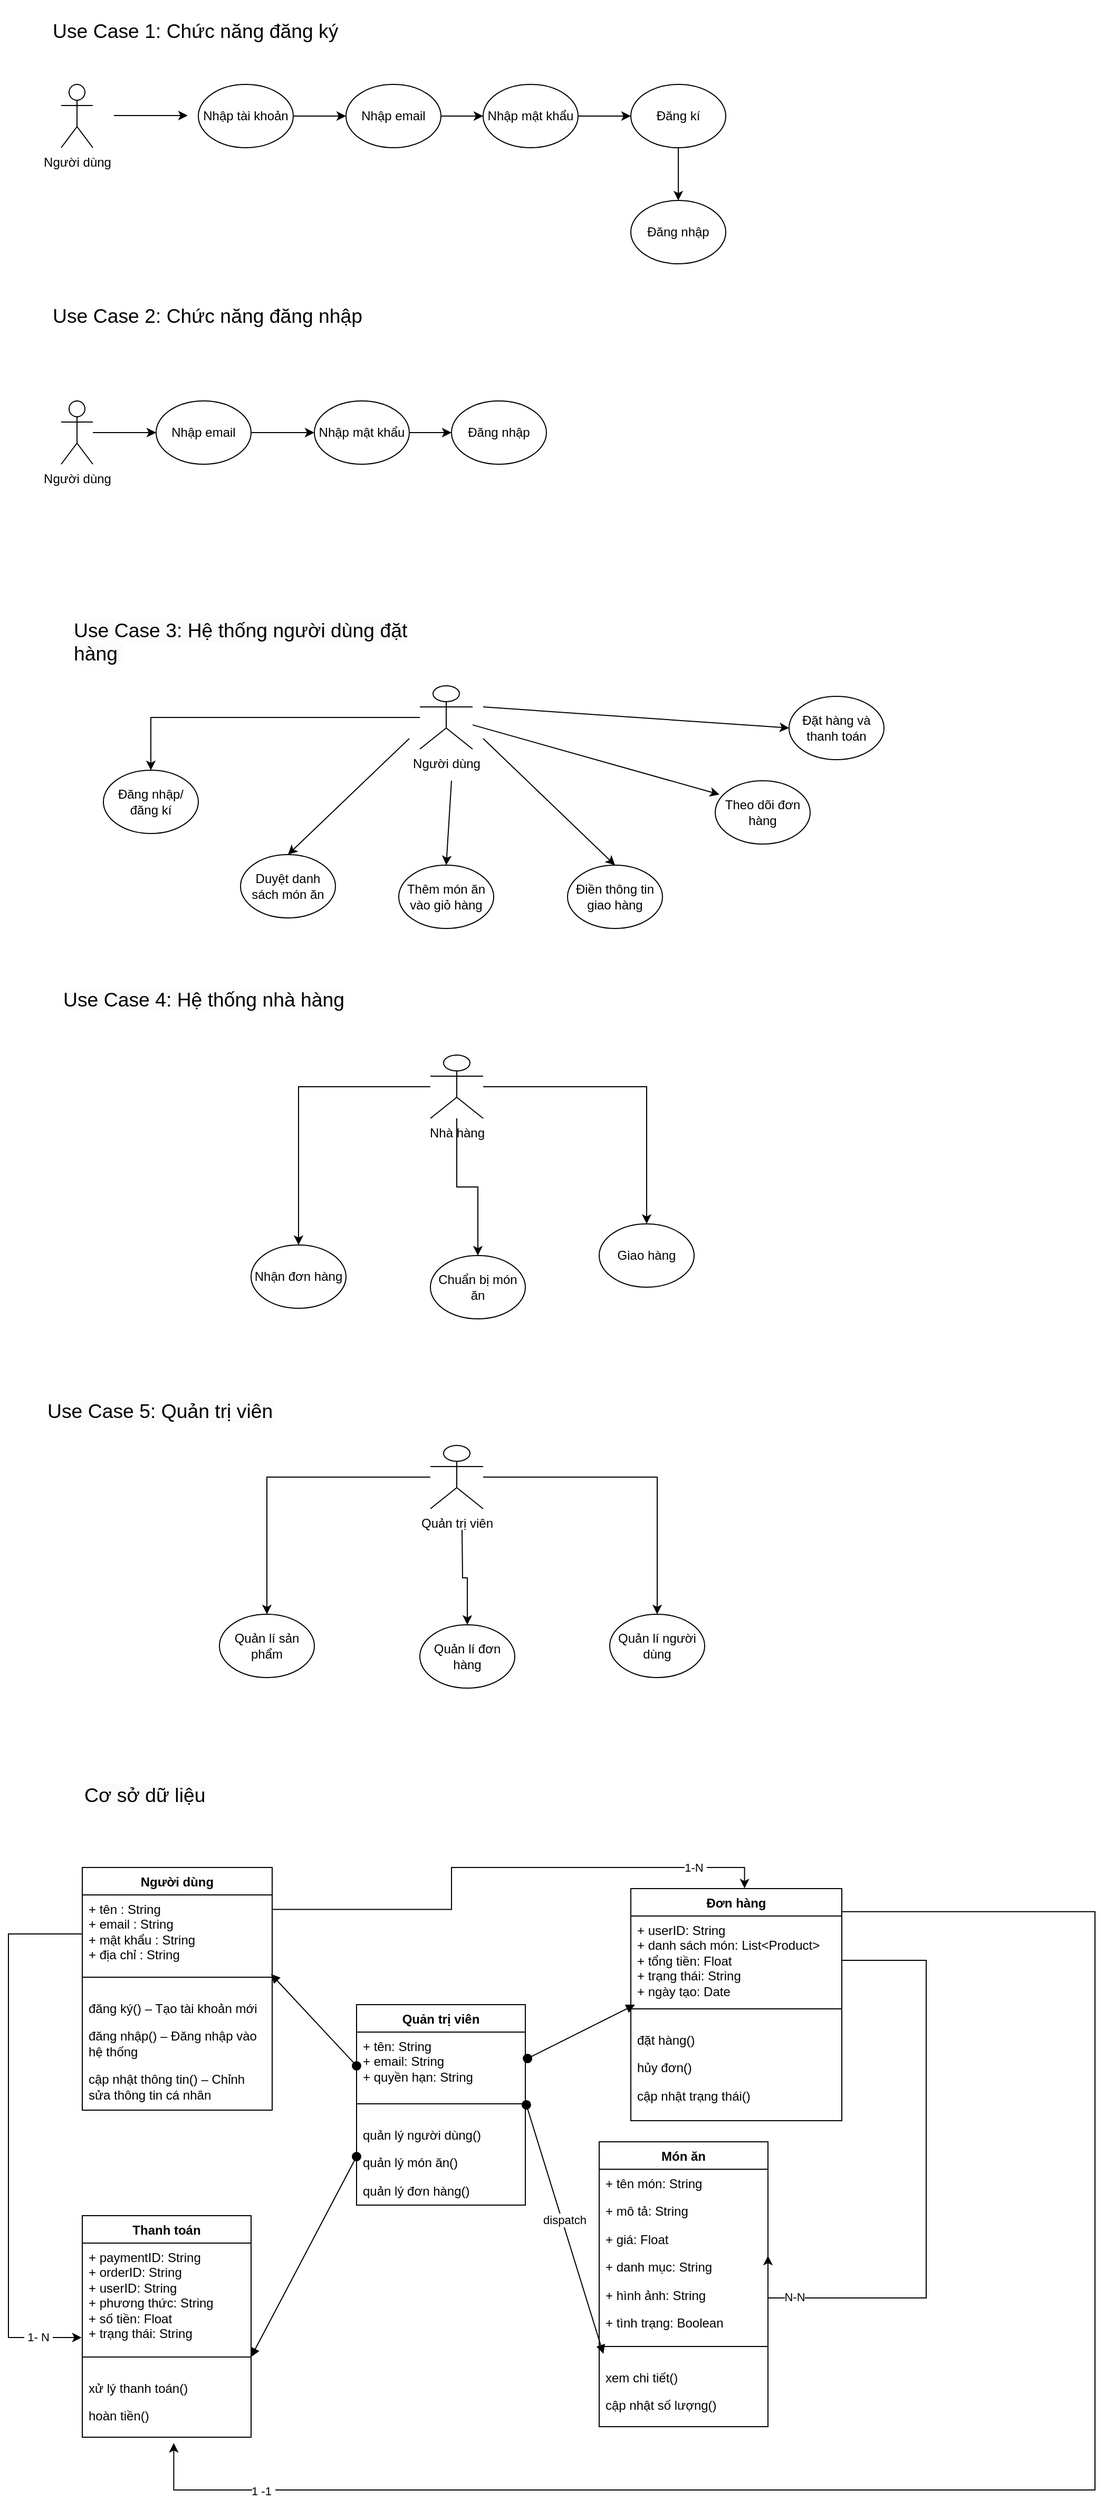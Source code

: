 <mxfile version="26.0.16">
  <diagram name="Trang-1" id="bOQk1fRV0pWDaeN0HmUr">
    <mxGraphModel dx="2115" dy="585" grid="1" gridSize="10" guides="1" tooltips="1" connect="1" arrows="1" fold="1" page="1" pageScale="1" pageWidth="827" pageHeight="1169" math="0" shadow="0">
      <root>
        <mxCell id="0" />
        <mxCell id="1" parent="0" />
        <mxCell id="YU98t2p64R-gsEzCMt---4" value="Người dùng" style="shape=umlActor;verticalLabelPosition=bottom;verticalAlign=top;html=1;outlineConnect=0;" vertex="1" parent="1">
          <mxGeometry x="30" y="150" width="30" height="60" as="geometry" />
        </mxCell>
        <mxCell id="YU98t2p64R-gsEzCMt---6" value="" style="endArrow=classic;html=1;rounded=0;" edge="1" parent="1">
          <mxGeometry width="50" height="50" relative="1" as="geometry">
            <mxPoint x="80" y="179.5" as="sourcePoint" />
            <mxPoint x="150" y="179.5" as="targetPoint" />
          </mxGeometry>
        </mxCell>
        <mxCell id="YU98t2p64R-gsEzCMt---7" value="Nhập tài khoản" style="ellipse;whiteSpace=wrap;html=1;" vertex="1" parent="1">
          <mxGeometry x="160" y="150" width="90" height="60" as="geometry" />
        </mxCell>
        <mxCell id="YU98t2p64R-gsEzCMt---8" value="" style="endArrow=classic;html=1;rounded=0;exitX=1;exitY=0.5;exitDx=0;exitDy=0;" edge="1" parent="1" source="YU98t2p64R-gsEzCMt---7">
          <mxGeometry width="50" height="50" relative="1" as="geometry">
            <mxPoint x="260" y="180" as="sourcePoint" />
            <mxPoint x="300" y="180" as="targetPoint" />
          </mxGeometry>
        </mxCell>
        <mxCell id="YU98t2p64R-gsEzCMt---15" value="" style="edgeStyle=orthogonalEdgeStyle;rounded=0;orthogonalLoop=1;jettySize=auto;html=1;" edge="1" parent="1" source="YU98t2p64R-gsEzCMt---10" target="YU98t2p64R-gsEzCMt---13">
          <mxGeometry relative="1" as="geometry" />
        </mxCell>
        <mxCell id="YU98t2p64R-gsEzCMt---10" value="Nhập email" style="ellipse;whiteSpace=wrap;html=1;" vertex="1" parent="1">
          <mxGeometry x="300" y="150" width="90" height="60" as="geometry" />
        </mxCell>
        <mxCell id="YU98t2p64R-gsEzCMt---17" value="" style="edgeStyle=orthogonalEdgeStyle;rounded=0;orthogonalLoop=1;jettySize=auto;html=1;" edge="1" parent="1" source="YU98t2p64R-gsEzCMt---13" target="YU98t2p64R-gsEzCMt---16">
          <mxGeometry relative="1" as="geometry" />
        </mxCell>
        <mxCell id="YU98t2p64R-gsEzCMt---13" value="Nhập mật khẩu" style="ellipse;whiteSpace=wrap;html=1;" vertex="1" parent="1">
          <mxGeometry x="430" y="150" width="90" height="60" as="geometry" />
        </mxCell>
        <mxCell id="YU98t2p64R-gsEzCMt---19" value="" style="edgeStyle=orthogonalEdgeStyle;rounded=0;orthogonalLoop=1;jettySize=auto;html=1;" edge="1" parent="1" source="YU98t2p64R-gsEzCMt---16" target="YU98t2p64R-gsEzCMt---18">
          <mxGeometry relative="1" as="geometry" />
        </mxCell>
        <mxCell id="YU98t2p64R-gsEzCMt---16" value="Đăng kí" style="ellipse;whiteSpace=wrap;html=1;" vertex="1" parent="1">
          <mxGeometry x="570" y="150" width="90" height="60" as="geometry" />
        </mxCell>
        <mxCell id="YU98t2p64R-gsEzCMt---18" value="Đăng nhập" style="ellipse;whiteSpace=wrap;html=1;" vertex="1" parent="1">
          <mxGeometry x="570" y="260" width="90" height="60" as="geometry" />
        </mxCell>
        <mxCell id="YU98t2p64R-gsEzCMt---20" value="&lt;p class=&quot;MsoNormal&quot;&gt;&lt;span style=&quot;font-size:14.0pt&quot;&gt;Use Case 1: Chức năng đăng ký&lt;/span&gt;&lt;/p&gt;" style="text;whiteSpace=wrap;html=1;" vertex="1" parent="1">
          <mxGeometry x="20" y="70" width="300" height="70" as="geometry" />
        </mxCell>
        <mxCell id="YU98t2p64R-gsEzCMt---21" value="&lt;p class=&quot;MsoNormal&quot;&gt;&lt;span style=&quot;font-size:14.0pt&quot;&gt;Use Case 2: Chức năng đăng nhập&lt;br&gt;&lt;/span&gt;&lt;/p&gt;" style="text;whiteSpace=wrap;html=1;" vertex="1" parent="1">
          <mxGeometry x="20" y="340" width="380" height="90" as="geometry" />
        </mxCell>
        <mxCell id="YU98t2p64R-gsEzCMt---25" value="" style="edgeStyle=orthogonalEdgeStyle;rounded=0;orthogonalLoop=1;jettySize=auto;html=1;" edge="1" parent="1" source="YU98t2p64R-gsEzCMt---23" target="YU98t2p64R-gsEzCMt---24">
          <mxGeometry relative="1" as="geometry" />
        </mxCell>
        <mxCell id="YU98t2p64R-gsEzCMt---23" value="Người dùng" style="shape=umlActor;verticalLabelPosition=bottom;verticalAlign=top;html=1;outlineConnect=0;" vertex="1" parent="1">
          <mxGeometry x="30" y="450" width="30" height="60" as="geometry" />
        </mxCell>
        <mxCell id="YU98t2p64R-gsEzCMt---27" value="" style="edgeStyle=orthogonalEdgeStyle;rounded=0;orthogonalLoop=1;jettySize=auto;html=1;" edge="1" parent="1" source="YU98t2p64R-gsEzCMt---24" target="YU98t2p64R-gsEzCMt---26">
          <mxGeometry relative="1" as="geometry" />
        </mxCell>
        <mxCell id="YU98t2p64R-gsEzCMt---24" value="Nhập email" style="ellipse;whiteSpace=wrap;html=1;" vertex="1" parent="1">
          <mxGeometry x="120" y="450" width="90" height="60" as="geometry" />
        </mxCell>
        <mxCell id="YU98t2p64R-gsEzCMt---29" value="" style="edgeStyle=orthogonalEdgeStyle;rounded=0;orthogonalLoop=1;jettySize=auto;html=1;" edge="1" parent="1" source="YU98t2p64R-gsEzCMt---26" target="YU98t2p64R-gsEzCMt---28">
          <mxGeometry relative="1" as="geometry" />
        </mxCell>
        <mxCell id="YU98t2p64R-gsEzCMt---26" value="Nhập mật khẩu" style="ellipse;whiteSpace=wrap;html=1;" vertex="1" parent="1">
          <mxGeometry x="270" y="450" width="90" height="60" as="geometry" />
        </mxCell>
        <mxCell id="YU98t2p64R-gsEzCMt---28" value="Đăng nhập" style="ellipse;whiteSpace=wrap;html=1;" vertex="1" parent="1">
          <mxGeometry x="400" y="450" width="90" height="60" as="geometry" />
        </mxCell>
        <mxCell id="YU98t2p64R-gsEzCMt---30" value="&lt;span style=&quot;color: rgb(0, 0, 0); font-family: Helvetica; font-size: 18.667px; font-style: normal; font-variant-ligatures: normal; font-variant-caps: normal; font-weight: 400; letter-spacing: normal; orphans: 2; text-align: left; text-indent: 0px; text-transform: none; widows: 2; word-spacing: 0px; -webkit-text-stroke-width: 0px; white-space: normal; background-color: rgb(251, 251, 251); text-decoration-thickness: initial; text-decoration-style: initial; text-decoration-color: initial; float: none; display: inline !important;&quot;&gt;Use Case 3: Hệ thống người dùng đặt hàng&amp;nbsp;&lt;/span&gt;" style="text;whiteSpace=wrap;html=1;" vertex="1" parent="1">
          <mxGeometry x="40" y="650" width="330" height="50" as="geometry" />
        </mxCell>
        <mxCell id="YU98t2p64R-gsEzCMt---45" style="edgeStyle=orthogonalEdgeStyle;rounded=0;orthogonalLoop=1;jettySize=auto;html=1;entryX=0.5;entryY=0;entryDx=0;entryDy=0;" edge="1" parent="1" source="YU98t2p64R-gsEzCMt---31" target="YU98t2p64R-gsEzCMt---39">
          <mxGeometry relative="1" as="geometry">
            <mxPoint x="120" y="790" as="targetPoint" />
          </mxGeometry>
        </mxCell>
        <mxCell id="YU98t2p64R-gsEzCMt---31" value="Người dùng" style="shape=umlActor;verticalLabelPosition=bottom;verticalAlign=top;html=1;outlineConnect=0;" vertex="1" parent="1">
          <mxGeometry x="370" y="720" width="50" height="60" as="geometry" />
        </mxCell>
        <mxCell id="YU98t2p64R-gsEzCMt---39" value="Đăng nhập/ đăng kí" style="ellipse;whiteSpace=wrap;html=1;" vertex="1" parent="1">
          <mxGeometry x="70" y="800" width="90" height="60" as="geometry" />
        </mxCell>
        <mxCell id="YU98t2p64R-gsEzCMt---40" value="Duyệt danh sách món ăn" style="ellipse;whiteSpace=wrap;html=1;" vertex="1" parent="1">
          <mxGeometry x="200" y="880" width="90" height="60" as="geometry" />
        </mxCell>
        <mxCell id="YU98t2p64R-gsEzCMt---41" value="Thêm món ăn vào giỏ hàng" style="ellipse;whiteSpace=wrap;html=1;" vertex="1" parent="1">
          <mxGeometry x="350" y="890" width="90" height="60" as="geometry" />
        </mxCell>
        <mxCell id="YU98t2p64R-gsEzCMt---42" value="Điền thông tin giao hàng" style="ellipse;whiteSpace=wrap;html=1;" vertex="1" parent="1">
          <mxGeometry x="510" y="890" width="90" height="60" as="geometry" />
        </mxCell>
        <mxCell id="YU98t2p64R-gsEzCMt---43" value="Đặt hàng và thanh toán" style="ellipse;whiteSpace=wrap;html=1;" vertex="1" parent="1">
          <mxGeometry x="720" y="730" width="90" height="60" as="geometry" />
        </mxCell>
        <mxCell id="YU98t2p64R-gsEzCMt---44" value="Theo dõi đơn hàng" style="ellipse;whiteSpace=wrap;html=1;" vertex="1" parent="1">
          <mxGeometry x="650" y="810" width="90" height="60" as="geometry" />
        </mxCell>
        <mxCell id="YU98t2p64R-gsEzCMt---46" value="" style="endArrow=classic;html=1;rounded=0;entryX=0.5;entryY=0;entryDx=0;entryDy=0;" edge="1" parent="1" target="YU98t2p64R-gsEzCMt---40">
          <mxGeometry width="50" height="50" relative="1" as="geometry">
            <mxPoint x="360" y="770" as="sourcePoint" />
            <mxPoint x="260" y="870" as="targetPoint" />
          </mxGeometry>
        </mxCell>
        <mxCell id="YU98t2p64R-gsEzCMt---47" value="" style="endArrow=classic;html=1;rounded=0;entryX=0.5;entryY=0;entryDx=0;entryDy=0;" edge="1" parent="1" target="YU98t2p64R-gsEzCMt---41">
          <mxGeometry width="50" height="50" relative="1" as="geometry">
            <mxPoint x="400" y="810" as="sourcePoint" />
            <mxPoint x="440" y="720" as="targetPoint" />
          </mxGeometry>
        </mxCell>
        <mxCell id="YU98t2p64R-gsEzCMt---48" value="" style="endArrow=classic;html=1;rounded=0;entryX=0.5;entryY=0;entryDx=0;entryDy=0;" edge="1" parent="1" target="YU98t2p64R-gsEzCMt---42">
          <mxGeometry width="50" height="50" relative="1" as="geometry">
            <mxPoint x="430" y="770" as="sourcePoint" />
            <mxPoint x="440" y="720" as="targetPoint" />
          </mxGeometry>
        </mxCell>
        <mxCell id="YU98t2p64R-gsEzCMt---49" value="" style="endArrow=classic;html=1;rounded=0;entryX=0.044;entryY=0.217;entryDx=0;entryDy=0;entryPerimeter=0;" edge="1" parent="1" source="YU98t2p64R-gsEzCMt---31" target="YU98t2p64R-gsEzCMt---44">
          <mxGeometry width="50" height="50" relative="1" as="geometry">
            <mxPoint x="390" y="770" as="sourcePoint" />
            <mxPoint x="440" y="720" as="targetPoint" />
          </mxGeometry>
        </mxCell>
        <mxCell id="YU98t2p64R-gsEzCMt---50" value="" style="endArrow=classic;html=1;rounded=0;entryX=0;entryY=0.5;entryDx=0;entryDy=0;" edge="1" parent="1" target="YU98t2p64R-gsEzCMt---43">
          <mxGeometry width="50" height="50" relative="1" as="geometry">
            <mxPoint x="430" y="740" as="sourcePoint" />
            <mxPoint x="440" y="720" as="targetPoint" />
          </mxGeometry>
        </mxCell>
        <mxCell id="YU98t2p64R-gsEzCMt---51" value="&lt;span style=&quot;color: rgb(0, 0, 0); font-family: Helvetica; font-size: 18.667px; font-style: normal; font-variant-ligatures: normal; font-variant-caps: normal; font-weight: 400; letter-spacing: normal; orphans: 2; text-align: left; text-indent: 0px; text-transform: none; widows: 2; word-spacing: 0px; -webkit-text-stroke-width: 0px; white-space: normal; background-color: rgb(251, 251, 251); text-decoration-thickness: initial; text-decoration-style: initial; text-decoration-color: initial; float: none; display: inline !important;&quot;&gt;Use Case 4: Hệ thống nhà hàng&lt;/span&gt;" style="text;whiteSpace=wrap;html=1;" vertex="1" parent="1">
          <mxGeometry x="30" y="1000" width="400" height="50" as="geometry" />
        </mxCell>
        <mxCell id="YU98t2p64R-gsEzCMt---57" style="edgeStyle=orthogonalEdgeStyle;rounded=0;orthogonalLoop=1;jettySize=auto;html=1;entryX=0.5;entryY=0;entryDx=0;entryDy=0;" edge="1" parent="1" source="YU98t2p64R-gsEzCMt---52" target="YU98t2p64R-gsEzCMt---53">
          <mxGeometry relative="1" as="geometry" />
        </mxCell>
        <mxCell id="YU98t2p64R-gsEzCMt---58" style="edgeStyle=orthogonalEdgeStyle;rounded=0;orthogonalLoop=1;jettySize=auto;html=1;entryX=0.5;entryY=0;entryDx=0;entryDy=0;" edge="1" parent="1" source="YU98t2p64R-gsEzCMt---52" target="YU98t2p64R-gsEzCMt---54">
          <mxGeometry relative="1" as="geometry" />
        </mxCell>
        <mxCell id="YU98t2p64R-gsEzCMt---59" style="edgeStyle=orthogonalEdgeStyle;rounded=0;orthogonalLoop=1;jettySize=auto;html=1;entryX=0.5;entryY=0;entryDx=0;entryDy=0;" edge="1" parent="1" source="YU98t2p64R-gsEzCMt---52" target="YU98t2p64R-gsEzCMt---55">
          <mxGeometry relative="1" as="geometry" />
        </mxCell>
        <mxCell id="YU98t2p64R-gsEzCMt---52" value="Nhà hàng" style="shape=umlActor;verticalLabelPosition=bottom;verticalAlign=top;html=1;outlineConnect=0;" vertex="1" parent="1">
          <mxGeometry x="380" y="1070" width="50" height="60" as="geometry" />
        </mxCell>
        <mxCell id="YU98t2p64R-gsEzCMt---53" value="Nhận đơn hàng" style="ellipse;whiteSpace=wrap;html=1;" vertex="1" parent="1">
          <mxGeometry x="210" y="1250" width="90" height="60" as="geometry" />
        </mxCell>
        <mxCell id="YU98t2p64R-gsEzCMt---54" value="Chuẩn bị món ăn" style="ellipse;whiteSpace=wrap;html=1;" vertex="1" parent="1">
          <mxGeometry x="380" y="1260" width="90" height="60" as="geometry" />
        </mxCell>
        <mxCell id="YU98t2p64R-gsEzCMt---55" value="Giao hàng" style="ellipse;whiteSpace=wrap;html=1;" vertex="1" parent="1">
          <mxGeometry x="540" y="1230" width="90" height="60" as="geometry" />
        </mxCell>
        <mxCell id="YU98t2p64R-gsEzCMt---60" value="&lt;span style=&quot;color: rgb(0, 0, 0); font-family: Helvetica; font-size: 18.667px; font-style: normal; font-variant-ligatures: normal; font-variant-caps: normal; font-weight: 400; letter-spacing: normal; orphans: 2; text-align: left; text-indent: 0px; text-transform: none; widows: 2; word-spacing: 0px; -webkit-text-stroke-width: 0px; white-space: normal; background-color: rgb(251, 251, 251); text-decoration-thickness: initial; text-decoration-style: initial; text-decoration-color: initial; float: none; display: inline !important;&quot;&gt;Use Case 5: Quản trị viên&lt;/span&gt;" style="text;whiteSpace=wrap;html=1;" vertex="1" parent="1">
          <mxGeometry x="15" y="1390" width="300" height="50" as="geometry" />
        </mxCell>
        <mxCell id="YU98t2p64R-gsEzCMt---68" style="edgeStyle=orthogonalEdgeStyle;rounded=0;orthogonalLoop=1;jettySize=auto;html=1;entryX=0.5;entryY=0;entryDx=0;entryDy=0;" edge="1" parent="1" source="YU98t2p64R-gsEzCMt---66" target="YU98t2p64R-gsEzCMt---67">
          <mxGeometry relative="1" as="geometry" />
        </mxCell>
        <mxCell id="YU98t2p64R-gsEzCMt---71" style="edgeStyle=orthogonalEdgeStyle;rounded=0;orthogonalLoop=1;jettySize=auto;html=1;entryX=0.5;entryY=0;entryDx=0;entryDy=0;" edge="1" parent="1" target="YU98t2p64R-gsEzCMt---69">
          <mxGeometry relative="1" as="geometry">
            <mxPoint x="410" y="1520" as="sourcePoint" />
          </mxGeometry>
        </mxCell>
        <mxCell id="YU98t2p64R-gsEzCMt---72" style="edgeStyle=orthogonalEdgeStyle;rounded=0;orthogonalLoop=1;jettySize=auto;html=1;entryX=0.5;entryY=0;entryDx=0;entryDy=0;" edge="1" parent="1" source="YU98t2p64R-gsEzCMt---66" target="YU98t2p64R-gsEzCMt---70">
          <mxGeometry relative="1" as="geometry" />
        </mxCell>
        <mxCell id="YU98t2p64R-gsEzCMt---66" value="Quản trị viên" style="shape=umlActor;verticalLabelPosition=bottom;verticalAlign=top;html=1;outlineConnect=0;" vertex="1" parent="1">
          <mxGeometry x="380" y="1440" width="50" height="60" as="geometry" />
        </mxCell>
        <mxCell id="YU98t2p64R-gsEzCMt---67" value="Quản lí sản phẩm" style="ellipse;whiteSpace=wrap;html=1;" vertex="1" parent="1">
          <mxGeometry x="180" y="1600" width="90" height="60" as="geometry" />
        </mxCell>
        <mxCell id="YU98t2p64R-gsEzCMt---69" value="Quản lí đơn hàng" style="ellipse;whiteSpace=wrap;html=1;" vertex="1" parent="1">
          <mxGeometry x="370" y="1610" width="90" height="60" as="geometry" />
        </mxCell>
        <mxCell id="YU98t2p64R-gsEzCMt---70" value="Quản lí người dùng" style="ellipse;whiteSpace=wrap;html=1;" vertex="1" parent="1">
          <mxGeometry x="550" y="1600" width="90" height="60" as="geometry" />
        </mxCell>
        <mxCell id="YU98t2p64R-gsEzCMt---82" value="Người dùng" style="swimlane;fontStyle=1;align=center;verticalAlign=top;childLayout=stackLayout;horizontal=1;startSize=26;horizontalStack=0;resizeParent=1;resizeParentMax=0;resizeLast=0;collapsible=1;marginBottom=0;whiteSpace=wrap;html=1;" vertex="1" parent="1">
          <mxGeometry x="50" y="1840" width="180" height="230" as="geometry">
            <mxRectangle x="50" y="1840" width="110" height="30" as="alternateBounds" />
          </mxGeometry>
        </mxCell>
        <mxCell id="YU98t2p64R-gsEzCMt---83" value="&lt;div&gt;&lt;span style=&quot;background-color: transparent; color: light-dark(rgb(0, 0, 0), rgb(255, 255, 255));&quot;&gt;+ tên :&amp;nbsp;&lt;/span&gt;&lt;span style=&quot;background-color: transparent; color: light-dark(rgb(0, 0, 0), rgb(255, 255, 255));&quot;&gt;String&lt;/span&gt;&lt;/div&gt;&lt;div&gt;&lt;span style=&quot;background-color: transparent; color: light-dark(rgb(0, 0, 0), rgb(255, 255, 255));&quot;&gt;+&amp;nbsp;&lt;/span&gt;&lt;span style=&quot;background-color: transparent; color: light-dark(rgb(0, 0, 0), rgb(255, 255, 255));&quot;&gt;email :&amp;nbsp;&lt;/span&gt;&lt;span style=&quot;background-color: transparent; color: light-dark(rgb(0, 0, 0), rgb(255, 255, 255));&quot;&gt;String&lt;/span&gt;&lt;/div&gt;&lt;div&gt;&lt;span style=&quot;background-color: transparent; color: light-dark(rgb(0, 0, 0), rgb(255, 255, 255));&quot;&gt;+&amp;nbsp;&lt;/span&gt;&lt;span style=&quot;background-color: transparent; color: light-dark(rgb(0, 0, 0), rgb(255, 255, 255));&quot;&gt;mật khẩu : String&lt;/span&gt;&lt;/div&gt;&lt;div&gt;+ địa chỉ : String&lt;/div&gt;" style="text;strokeColor=none;fillColor=none;align=left;verticalAlign=top;spacingLeft=4;spacingRight=4;overflow=hidden;rotatable=0;points=[[0,0.5],[1,0.5]];portConstraint=eastwest;whiteSpace=wrap;html=1;" vertex="1" parent="YU98t2p64R-gsEzCMt---82">
          <mxGeometry y="26" width="180" height="74" as="geometry" />
        </mxCell>
        <mxCell id="YU98t2p64R-gsEzCMt---84" value="" style="line;strokeWidth=1;fillColor=none;align=left;verticalAlign=middle;spacingTop=-1;spacingLeft=3;spacingRight=3;rotatable=0;labelPosition=right;points=[];portConstraint=eastwest;strokeColor=inherit;" vertex="1" parent="YU98t2p64R-gsEzCMt---82">
          <mxGeometry y="100" width="180" height="8" as="geometry" />
        </mxCell>
        <mxCell id="YU98t2p64R-gsEzCMt---85" value="&lt;p class=&quot;p1&quot;&gt;&lt;span class=&quot;s1&quot;&gt;đăng ký()&lt;/span&gt; – Tạo tài khoản mới&lt;/p&gt;&lt;p class=&quot;p1&quot;&gt;&lt;span class=&quot;s1&quot;&gt;đăng nhập()&lt;/span&gt; – Đăng nhập vào hệ thống&lt;/p&gt;&lt;p class=&quot;p1&quot;&gt;&lt;span class=&quot;s1&quot;&gt;cập nhật thông tin()&lt;/span&gt; – Chỉnh sửa thông tin cá nhân&lt;/p&gt;" style="text;strokeColor=none;fillColor=none;align=left;verticalAlign=top;spacingLeft=4;spacingRight=4;overflow=hidden;rotatable=0;points=[[0,0.5],[1,0.5]];portConstraint=eastwest;whiteSpace=wrap;html=1;" vertex="1" parent="YU98t2p64R-gsEzCMt---82">
          <mxGeometry y="108" width="180" height="122" as="geometry" />
        </mxCell>
        <mxCell id="YU98t2p64R-gsEzCMt---87" value="&lt;span style=&quot;color: rgb(0, 0, 0); font-family: Helvetica; font-size: 18.667px; font-style: normal; font-variant-ligatures: normal; font-variant-caps: normal; font-weight: 400; letter-spacing: normal; orphans: 2; text-align: left; text-indent: 0px; text-transform: none; widows: 2; word-spacing: 0px; -webkit-text-stroke-width: 0px; white-space: normal; background-color: rgb(251, 251, 251); text-decoration-thickness: initial; text-decoration-style: initial; text-decoration-color: initial; float: none; display: inline !important;&quot;&gt;Cơ sở dữ liệu&lt;/span&gt;" style="text;whiteSpace=wrap;html=1;" vertex="1" parent="1">
          <mxGeometry x="50" y="1754" width="300" height="50" as="geometry" />
        </mxCell>
        <mxCell id="YU98t2p64R-gsEzCMt---101" value="Món ăn" style="swimlane;fontStyle=1;align=center;verticalAlign=top;childLayout=stackLayout;horizontal=1;startSize=26;horizontalStack=0;resizeParent=1;resizeParentMax=0;resizeLast=0;collapsible=1;marginBottom=0;whiteSpace=wrap;html=1;" vertex="1" parent="1">
          <mxGeometry x="540" y="2100" width="160" height="270" as="geometry">
            <mxRectangle x="325" y="1840" width="80" height="30" as="alternateBounds" />
          </mxGeometry>
        </mxCell>
        <mxCell id="YU98t2p64R-gsEzCMt---102" value="&lt;div&gt;&lt;span style=&quot;background-color: transparent; color: light-dark(rgb(0, 0, 0), rgb(255, 255, 255));&quot;&gt;+&amp;nbsp;&lt;/span&gt;&lt;span style=&quot;background-color: transparent; color: light-dark(rgb(0, 0, 0), rgb(255, 255, 255));&quot;&gt;tên món: String&lt;/span&gt;&lt;/div&gt;&lt;div&gt;&lt;p class=&quot;p1&quot;&gt;+ mô tả: String&lt;/p&gt;&lt;p class=&quot;p1&quot;&gt;+&amp;nbsp;&lt;span style=&quot;background-color: transparent; color: light-dark(rgb(0, 0, 0), rgb(255, 255, 255));&quot;&gt;giá: Float&lt;/span&gt;&lt;/p&gt;&lt;p class=&quot;p1&quot;&gt;&lt;span style=&quot;background-color: transparent; color: light-dark(rgb(0, 0, 0), rgb(255, 255, 255));&quot;&gt;+&amp;nbsp;&lt;/span&gt;&lt;span style=&quot;background-color: transparent; color: light-dark(rgb(0, 0, 0), rgb(255, 255, 255));&quot;&gt;danh mục: String&lt;/span&gt;&lt;/p&gt;&lt;p class=&quot;p1&quot;&gt;&lt;span style=&quot;background-color: transparent; color: light-dark(rgb(0, 0, 0), rgb(255, 255, 255));&quot;&gt;+&amp;nbsp;&lt;/span&gt;&lt;span style=&quot;background-color: transparent; color: light-dark(rgb(0, 0, 0), rgb(255, 255, 255));&quot;&gt;hình ảnh: String&lt;/span&gt;&lt;/p&gt;&lt;p class=&quot;p1&quot;&gt;&lt;span style=&quot;background-color: transparent; color: light-dark(rgb(0, 0, 0), rgb(255, 255, 255));&quot;&gt;+&amp;nbsp;&lt;/span&gt;&lt;span style=&quot;background-color: transparent; color: light-dark(rgb(0, 0, 0), rgb(255, 255, 255));&quot;&gt;tình trạng: Boolean&lt;/span&gt;&lt;/p&gt;&lt;/div&gt;" style="text;strokeColor=none;fillColor=none;align=left;verticalAlign=top;spacingLeft=4;spacingRight=4;overflow=hidden;rotatable=0;points=[[0,0.5],[1,0.5]];portConstraint=eastwest;whiteSpace=wrap;html=1;" vertex="1" parent="YU98t2p64R-gsEzCMt---101">
          <mxGeometry y="26" width="160" height="164" as="geometry" />
        </mxCell>
        <mxCell id="YU98t2p64R-gsEzCMt---103" value="" style="line;strokeWidth=1;fillColor=none;align=left;verticalAlign=middle;spacingTop=-1;spacingLeft=3;spacingRight=3;rotatable=0;labelPosition=right;points=[];portConstraint=eastwest;strokeColor=inherit;" vertex="1" parent="YU98t2p64R-gsEzCMt---101">
          <mxGeometry y="190" width="160" height="8" as="geometry" />
        </mxCell>
        <mxCell id="YU98t2p64R-gsEzCMt---104" value="&lt;p class=&quot;p1&quot;&gt;xem chi tiết()&lt;/p&gt;&lt;p class=&quot;p1&quot;&gt;cập nhật số lượng()&lt;/p&gt;" style="text;strokeColor=none;fillColor=none;align=left;verticalAlign=top;spacingLeft=4;spacingRight=4;overflow=hidden;rotatable=0;points=[[0,0.5],[1,0.5]];portConstraint=eastwest;whiteSpace=wrap;html=1;" vertex="1" parent="YU98t2p64R-gsEzCMt---101">
          <mxGeometry y="198" width="160" height="72" as="geometry" />
        </mxCell>
        <mxCell id="YU98t2p64R-gsEzCMt---105" value="Đơn hàng" style="swimlane;fontStyle=1;align=center;verticalAlign=top;childLayout=stackLayout;horizontal=1;startSize=26;horizontalStack=0;resizeParent=1;resizeParentMax=0;resizeLast=0;collapsible=1;marginBottom=0;whiteSpace=wrap;html=1;" vertex="1" parent="1">
          <mxGeometry x="570" y="1860" width="200" height="220" as="geometry" />
        </mxCell>
        <mxCell id="YU98t2p64R-gsEzCMt---106" value="+&amp;nbsp;&lt;span style=&quot;background-color: transparent; color: light-dark(rgb(0, 0, 0), rgb(255, 255, 255));&quot;&gt;userID: String&lt;/span&gt;&lt;div&gt;&lt;span style=&quot;background-color: transparent; color: light-dark(rgb(0, 0, 0), rgb(255, 255, 255));&quot;&gt;+&amp;nbsp;&lt;/span&gt;&lt;span style=&quot;background-color: transparent; color: light-dark(rgb(0, 0, 0), rgb(255, 255, 255));&quot;&gt;danh sách món: List&amp;lt;Product&amp;gt;&lt;/span&gt;&lt;span style=&quot;background-color: transparent; color: light-dark(rgb(0, 0, 0), rgb(255, 255, 255));&quot; class=&quot;s1&quot;&gt;&amp;nbsp;&lt;/span&gt;&lt;/div&gt;&lt;div&gt;&lt;span style=&quot;background-color: transparent; color: light-dark(rgb(0, 0, 0), rgb(255, 255, 255));&quot; class=&quot;s1&quot;&gt;+&amp;nbsp;&lt;/span&gt;&lt;span style=&quot;background-color: transparent; color: light-dark(rgb(0, 0, 0), rgb(255, 255, 255));&quot;&gt;tổng tiền: Float&lt;/span&gt;&lt;/div&gt;&lt;div&gt;&lt;span style=&quot;background-color: transparent; color: light-dark(rgb(0, 0, 0), rgb(255, 255, 255));&quot;&gt;+&amp;nbsp;&lt;/span&gt;&lt;span style=&quot;background-color: transparent; color: light-dark(rgb(0, 0, 0), rgb(255, 255, 255));&quot;&gt;trạng thái: String&lt;/span&gt;&lt;/div&gt;&lt;div&gt;&lt;span style=&quot;background-color: transparent; color: light-dark(rgb(0, 0, 0), rgb(255, 255, 255));&quot;&gt;+&amp;nbsp;&lt;/span&gt;&lt;span style=&quot;background-color: transparent; color: light-dark(rgb(0, 0, 0), rgb(255, 255, 255));&quot;&gt;ngày tạo: Date&lt;/span&gt;&lt;/div&gt;" style="text;strokeColor=none;fillColor=none;align=left;verticalAlign=top;spacingLeft=4;spacingRight=4;overflow=hidden;rotatable=0;points=[[0,0.5],[1,0.5]];portConstraint=eastwest;whiteSpace=wrap;html=1;" vertex="1" parent="YU98t2p64R-gsEzCMt---105">
          <mxGeometry y="26" width="200" height="84" as="geometry" />
        </mxCell>
        <mxCell id="YU98t2p64R-gsEzCMt---107" value="" style="line;strokeWidth=1;fillColor=none;align=left;verticalAlign=middle;spacingTop=-1;spacingLeft=3;spacingRight=3;rotatable=0;labelPosition=right;points=[];portConstraint=eastwest;strokeColor=inherit;" vertex="1" parent="YU98t2p64R-gsEzCMt---105">
          <mxGeometry y="110" width="200" height="8" as="geometry" />
        </mxCell>
        <mxCell id="YU98t2p64R-gsEzCMt---108" value="&lt;p class=&quot;p1&quot;&gt;đặt hàng()&lt;/p&gt;&lt;p class=&quot;p1&quot;&gt;hủy đơn()&lt;/p&gt;&lt;p class=&quot;p1&quot;&gt;cập nhật trạng thái()&lt;/p&gt;" style="text;strokeColor=none;fillColor=none;align=left;verticalAlign=top;spacingLeft=4;spacingRight=4;overflow=hidden;rotatable=0;points=[[0,0.5],[1,0.5]];portConstraint=eastwest;whiteSpace=wrap;html=1;" vertex="1" parent="YU98t2p64R-gsEzCMt---105">
          <mxGeometry y="118" width="200" height="102" as="geometry" />
        </mxCell>
        <mxCell id="YU98t2p64R-gsEzCMt---109" value="Thanh toán" style="swimlane;fontStyle=1;align=center;verticalAlign=top;childLayout=stackLayout;horizontal=1;startSize=26;horizontalStack=0;resizeParent=1;resizeParentMax=0;resizeLast=0;collapsible=1;marginBottom=0;whiteSpace=wrap;html=1;" vertex="1" parent="1">
          <mxGeometry x="50" y="2170" width="160" height="210" as="geometry" />
        </mxCell>
        <mxCell id="YU98t2p64R-gsEzCMt---110" value="+&amp;nbsp;&lt;span style=&quot;background-color: transparent; color: light-dark(rgb(0, 0, 0), rgb(255, 255, 255));&quot;&gt;paymentID: String&lt;/span&gt;&lt;div&gt;&lt;span style=&quot;background-color: transparent; color: light-dark(rgb(0, 0, 0), rgb(255, 255, 255));&quot;&gt;+&amp;nbsp;&lt;/span&gt;&lt;span style=&quot;background-color: transparent; color: light-dark(rgb(0, 0, 0), rgb(255, 255, 255));&quot;&gt;orderID: String&lt;/span&gt;&lt;/div&gt;&lt;div&gt;&lt;span style=&quot;background-color: transparent; color: light-dark(rgb(0, 0, 0), rgb(255, 255, 255));&quot;&gt;+&amp;nbsp;&lt;/span&gt;&lt;span style=&quot;background-color: transparent; color: light-dark(rgb(0, 0, 0), rgb(255, 255, 255));&quot;&gt;userID: String&lt;/span&gt;&lt;/div&gt;&lt;div&gt;&lt;span style=&quot;background-color: transparent; color: light-dark(rgb(0, 0, 0), rgb(255, 255, 255));&quot;&gt;+&amp;nbsp;&lt;/span&gt;&lt;span style=&quot;background-color: transparent; color: light-dark(rgb(0, 0, 0), rgb(255, 255, 255));&quot;&gt;phương thức: String&lt;/span&gt;&lt;span style=&quot;background-color: transparent; color: light-dark(rgb(0, 0, 0), rgb(255, 255, 255));&quot; class=&quot;s1&quot;&gt;&amp;nbsp;&lt;/span&gt;&lt;/div&gt;&lt;div&gt;&lt;span style=&quot;background-color: transparent; color: light-dark(rgb(0, 0, 0), rgb(255, 255, 255));&quot; class=&quot;s1&quot;&gt;+&amp;nbsp;&lt;/span&gt;&lt;span style=&quot;background-color: transparent; color: light-dark(rgb(0, 0, 0), rgb(255, 255, 255));&quot;&gt;số tiền: Float&lt;/span&gt;&lt;/div&gt;&lt;div&gt;&lt;span style=&quot;background-color: transparent; color: light-dark(rgb(0, 0, 0), rgb(255, 255, 255));&quot;&gt;+&amp;nbsp;&lt;/span&gt;&lt;span style=&quot;background-color: transparent; color: light-dark(rgb(0, 0, 0), rgb(255, 255, 255));&quot;&gt;trạng thái: String&lt;/span&gt;&lt;span style=&quot;background-color: transparent; color: light-dark(rgb(0, 0, 0), rgb(255, 255, 255));&quot; class=&quot;s1&quot;&gt;&amp;nbsp;&lt;/span&gt;&lt;/div&gt;" style="text;strokeColor=none;fillColor=none;align=left;verticalAlign=top;spacingLeft=4;spacingRight=4;overflow=hidden;rotatable=0;points=[[0,0.5],[1,0.5]];portConstraint=eastwest;whiteSpace=wrap;html=1;" vertex="1" parent="YU98t2p64R-gsEzCMt---109">
          <mxGeometry y="26" width="160" height="104" as="geometry" />
        </mxCell>
        <mxCell id="YU98t2p64R-gsEzCMt---111" value="" style="line;strokeWidth=1;fillColor=none;align=left;verticalAlign=middle;spacingTop=-1;spacingLeft=3;spacingRight=3;rotatable=0;labelPosition=right;points=[];portConstraint=eastwest;strokeColor=inherit;" vertex="1" parent="YU98t2p64R-gsEzCMt---109">
          <mxGeometry y="130" width="160" height="8" as="geometry" />
        </mxCell>
        <mxCell id="YU98t2p64R-gsEzCMt---112" value="&lt;p class=&quot;p1&quot;&gt;xử lý thanh toán()&lt;/p&gt;&lt;p class=&quot;p1&quot;&gt;hoàn tiền()&lt;/p&gt;" style="text;strokeColor=none;fillColor=none;align=left;verticalAlign=top;spacingLeft=4;spacingRight=4;overflow=hidden;rotatable=0;points=[[0,0.5],[1,0.5]];portConstraint=eastwest;whiteSpace=wrap;html=1;" vertex="1" parent="YU98t2p64R-gsEzCMt---109">
          <mxGeometry y="138" width="160" height="72" as="geometry" />
        </mxCell>
        <mxCell id="YU98t2p64R-gsEzCMt---113" value="Quản trị viên" style="swimlane;fontStyle=1;align=center;verticalAlign=top;childLayout=stackLayout;horizontal=1;startSize=26;horizontalStack=0;resizeParent=1;resizeParentMax=0;resizeLast=0;collapsible=1;marginBottom=0;whiteSpace=wrap;html=1;" vertex="1" parent="1">
          <mxGeometry x="310" y="1970" width="160" height="190" as="geometry">
            <mxRectangle x="330" y="1970" width="110" height="30" as="alternateBounds" />
          </mxGeometry>
        </mxCell>
        <mxCell id="YU98t2p64R-gsEzCMt---114" value="+&amp;nbsp;&lt;span style=&quot;background-color: transparent; color: light-dark(rgb(0, 0, 0), rgb(255, 255, 255));&quot;&gt;tên: String&lt;/span&gt;&lt;div&gt;&lt;span style=&quot;background-color: transparent; color: light-dark(rgb(0, 0, 0), rgb(255, 255, 255));&quot;&gt;+&amp;nbsp;&lt;/span&gt;&lt;span style=&quot;background-color: transparent; color: light-dark(rgb(0, 0, 0), rgb(255, 255, 255));&quot;&gt;email: String&lt;/span&gt;&lt;/div&gt;&lt;div&gt;&lt;span style=&quot;background-color: transparent; color: light-dark(rgb(0, 0, 0), rgb(255, 255, 255));&quot;&gt;+&amp;nbsp;&lt;/span&gt;&lt;span style=&quot;background-color: transparent; color: light-dark(rgb(0, 0, 0), rgb(255, 255, 255));&quot;&gt;quyền hạn: String&lt;/span&gt;&lt;/div&gt;" style="text;strokeColor=none;fillColor=none;align=left;verticalAlign=top;spacingLeft=4;spacingRight=4;overflow=hidden;rotatable=0;points=[[0,0.5],[1,0.5]];portConstraint=eastwest;whiteSpace=wrap;html=1;" vertex="1" parent="YU98t2p64R-gsEzCMt---113">
          <mxGeometry y="26" width="160" height="64" as="geometry" />
        </mxCell>
        <mxCell id="YU98t2p64R-gsEzCMt---115" value="" style="line;strokeWidth=1;fillColor=none;align=left;verticalAlign=middle;spacingTop=-1;spacingLeft=3;spacingRight=3;rotatable=0;labelPosition=right;points=[];portConstraint=eastwest;strokeColor=inherit;" vertex="1" parent="YU98t2p64R-gsEzCMt---113">
          <mxGeometry y="90" width="160" height="8" as="geometry" />
        </mxCell>
        <mxCell id="YU98t2p64R-gsEzCMt---116" value="&lt;p class=&quot;p1&quot;&gt;quản lý người dùng()&lt;/p&gt;&lt;p class=&quot;p1&quot;&gt;quản lý món ăn()&lt;/p&gt;&lt;p class=&quot;p1&quot;&gt;quản lý đơn hàng()&lt;/p&gt;" style="text;strokeColor=none;fillColor=none;align=left;verticalAlign=top;spacingLeft=4;spacingRight=4;overflow=hidden;rotatable=0;points=[[0,0.5],[1,0.5]];portConstraint=eastwest;whiteSpace=wrap;html=1;" vertex="1" parent="YU98t2p64R-gsEzCMt---113">
          <mxGeometry y="98" width="160" height="92" as="geometry" />
        </mxCell>
        <mxCell id="YU98t2p64R-gsEzCMt---120" value="" style="html=1;verticalAlign=bottom;startArrow=oval;startFill=1;endArrow=block;startSize=8;curved=0;rounded=0;exitX=0;exitY=0.5;exitDx=0;exitDy=0;entryX=1;entryY=1.038;entryDx=0;entryDy=0;entryPerimeter=0;" edge="1" parent="1" source="YU98t2p64R-gsEzCMt---116" target="YU98t2p64R-gsEzCMt---110">
          <mxGeometry width="60" relative="1" as="geometry">
            <mxPoint x="270" y="2090" as="sourcePoint" />
            <mxPoint x="330" y="2090" as="targetPoint" />
          </mxGeometry>
        </mxCell>
        <mxCell id="YU98t2p64R-gsEzCMt---123" value="" style="html=1;verticalAlign=bottom;startArrow=oval;startFill=1;endArrow=block;startSize=8;curved=0;rounded=0;exitX=0;exitY=0.5;exitDx=0;exitDy=0;entryX=0.994;entryY=1.014;entryDx=0;entryDy=0;entryPerimeter=0;" edge="1" parent="1" source="YU98t2p64R-gsEzCMt---114" target="YU98t2p64R-gsEzCMt---83">
          <mxGeometry x="-0.008" width="60" relative="1" as="geometry">
            <mxPoint x="270" y="2090" as="sourcePoint" />
            <mxPoint x="330" y="2090" as="targetPoint" />
            <mxPoint as="offset" />
          </mxGeometry>
        </mxCell>
        <mxCell id="YU98t2p64R-gsEzCMt---124" value="" style="html=1;verticalAlign=bottom;startArrow=oval;startFill=1;endArrow=block;startSize=8;curved=0;rounded=0;entryX=0.02;entryY=0;entryDx=0;entryDy=0;entryPerimeter=0;exitX=1.013;exitY=0.391;exitDx=0;exitDy=0;exitPerimeter=0;" edge="1" parent="1" source="YU98t2p64R-gsEzCMt---114" target="YU98t2p64R-gsEzCMt---107">
          <mxGeometry x="0.074" y="15" width="60" relative="1" as="geometry">
            <mxPoint x="270" y="2090" as="sourcePoint" />
            <mxPoint x="330" y="2090" as="targetPoint" />
            <mxPoint as="offset" />
          </mxGeometry>
        </mxCell>
        <mxCell id="YU98t2p64R-gsEzCMt---126" value="dispatch" style="html=1;verticalAlign=bottom;startArrow=oval;startFill=1;endArrow=block;startSize=8;curved=0;rounded=0;entryX=0.025;entryY=0.042;entryDx=0;entryDy=0;entryPerimeter=0;exitX=1.006;exitY=-0.033;exitDx=0;exitDy=0;exitPerimeter=0;" edge="1" parent="1" source="YU98t2p64R-gsEzCMt---116" target="YU98t2p64R-gsEzCMt---104">
          <mxGeometry width="60" relative="1" as="geometry">
            <mxPoint x="270" y="2090" as="sourcePoint" />
            <mxPoint x="330" y="2090" as="targetPoint" />
          </mxGeometry>
        </mxCell>
        <mxCell id="YU98t2p64R-gsEzCMt---128" style="edgeStyle=orthogonalEdgeStyle;rounded=0;orthogonalLoop=1;jettySize=auto;html=1;entryX=1;entryY=0.5;entryDx=0;entryDy=0;" edge="1" parent="1" source="YU98t2p64R-gsEzCMt---106" target="YU98t2p64R-gsEzCMt---102">
          <mxGeometry relative="1" as="geometry">
            <Array as="points">
              <mxPoint x="850" y="1928" />
              <mxPoint x="850" y="2248" />
            </Array>
          </mxGeometry>
        </mxCell>
        <mxCell id="YU98t2p64R-gsEzCMt---129" value="N-N" style="edgeLabel;html=1;align=center;verticalAlign=middle;resizable=0;points=[];" vertex="1" connectable="0" parent="YU98t2p64R-gsEzCMt---128">
          <mxGeometry x="0.776" y="-1" relative="1" as="geometry">
            <mxPoint x="-1" as="offset" />
          </mxGeometry>
        </mxCell>
        <mxCell id="YU98t2p64R-gsEzCMt---130" style="edgeStyle=orthogonalEdgeStyle;rounded=0;orthogonalLoop=1;jettySize=auto;html=1;entryX=0.539;entryY=-0.001;entryDx=0;entryDy=0;entryPerimeter=0;exitX=1.002;exitY=0.186;exitDx=0;exitDy=0;exitPerimeter=0;" edge="1" parent="1" source="YU98t2p64R-gsEzCMt---83" target="YU98t2p64R-gsEzCMt---105">
          <mxGeometry relative="1" as="geometry" />
        </mxCell>
        <mxCell id="YU98t2p64R-gsEzCMt---131" value="1-N&amp;nbsp;" style="edgeLabel;html=1;align=center;verticalAlign=middle;resizable=0;points=[];" vertex="1" connectable="0" parent="YU98t2p64R-gsEzCMt---130">
          <mxGeometry x="0.735" relative="1" as="geometry">
            <mxPoint as="offset" />
          </mxGeometry>
        </mxCell>
        <mxCell id="YU98t2p64R-gsEzCMt---132" style="edgeStyle=orthogonalEdgeStyle;rounded=0;orthogonalLoop=1;jettySize=auto;html=1;entryX=0.542;entryY=1.077;entryDx=0;entryDy=0;entryPerimeter=0;exitX=1.002;exitY=-0.049;exitDx=0;exitDy=0;exitPerimeter=0;" edge="1" parent="1" source="YU98t2p64R-gsEzCMt---106" target="YU98t2p64R-gsEzCMt---112">
          <mxGeometry relative="1" as="geometry">
            <Array as="points">
              <mxPoint x="1010" y="1882" />
              <mxPoint x="1010" y="2430" />
              <mxPoint x="137" y="2430" />
            </Array>
          </mxGeometry>
        </mxCell>
        <mxCell id="YU98t2p64R-gsEzCMt---133" value="1 -1&amp;nbsp;" style="edgeLabel;html=1;align=center;verticalAlign=middle;resizable=0;points=[];" vertex="1" connectable="0" parent="YU98t2p64R-gsEzCMt---132">
          <mxGeometry x="0.849" y="1" relative="1" as="geometry">
            <mxPoint as="offset" />
          </mxGeometry>
        </mxCell>
        <mxCell id="YU98t2p64R-gsEzCMt---134" style="edgeStyle=orthogonalEdgeStyle;rounded=0;orthogonalLoop=1;jettySize=auto;html=1;entryX=-0.004;entryY=0.861;entryDx=0;entryDy=0;entryPerimeter=0;" edge="1" parent="1" source="YU98t2p64R-gsEzCMt---83" target="YU98t2p64R-gsEzCMt---110">
          <mxGeometry relative="1" as="geometry">
            <Array as="points">
              <mxPoint x="-20" y="1903" />
              <mxPoint x="-20" y="2286" />
            </Array>
          </mxGeometry>
        </mxCell>
        <mxCell id="YU98t2p64R-gsEzCMt---135" value="&amp;nbsp;1- N&amp;nbsp;" style="edgeLabel;html=1;align=center;verticalAlign=middle;resizable=0;points=[];" vertex="1" connectable="0" parent="YU98t2p64R-gsEzCMt---134">
          <mxGeometry x="0.84" y="1" relative="1" as="geometry">
            <mxPoint as="offset" />
          </mxGeometry>
        </mxCell>
      </root>
    </mxGraphModel>
  </diagram>
</mxfile>
